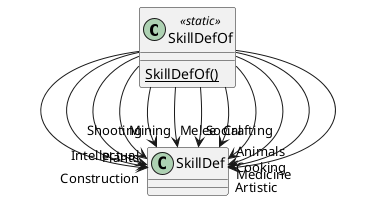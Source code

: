 @startuml
class SkillDefOf <<static>> {
    {static} SkillDefOf()
}
SkillDefOf --> "Construction" SkillDef
SkillDefOf --> "Plants" SkillDef
SkillDefOf --> "Intellectual" SkillDef
SkillDefOf --> "Mining" SkillDef
SkillDefOf --> "Shooting" SkillDef
SkillDefOf --> "Melee" SkillDef
SkillDefOf --> "Social" SkillDef
SkillDefOf --> "Animals" SkillDef
SkillDefOf --> "Cooking" SkillDef
SkillDefOf --> "Medicine" SkillDef
SkillDefOf --> "Artistic" SkillDef
SkillDefOf --> "Crafting" SkillDef
@enduml
